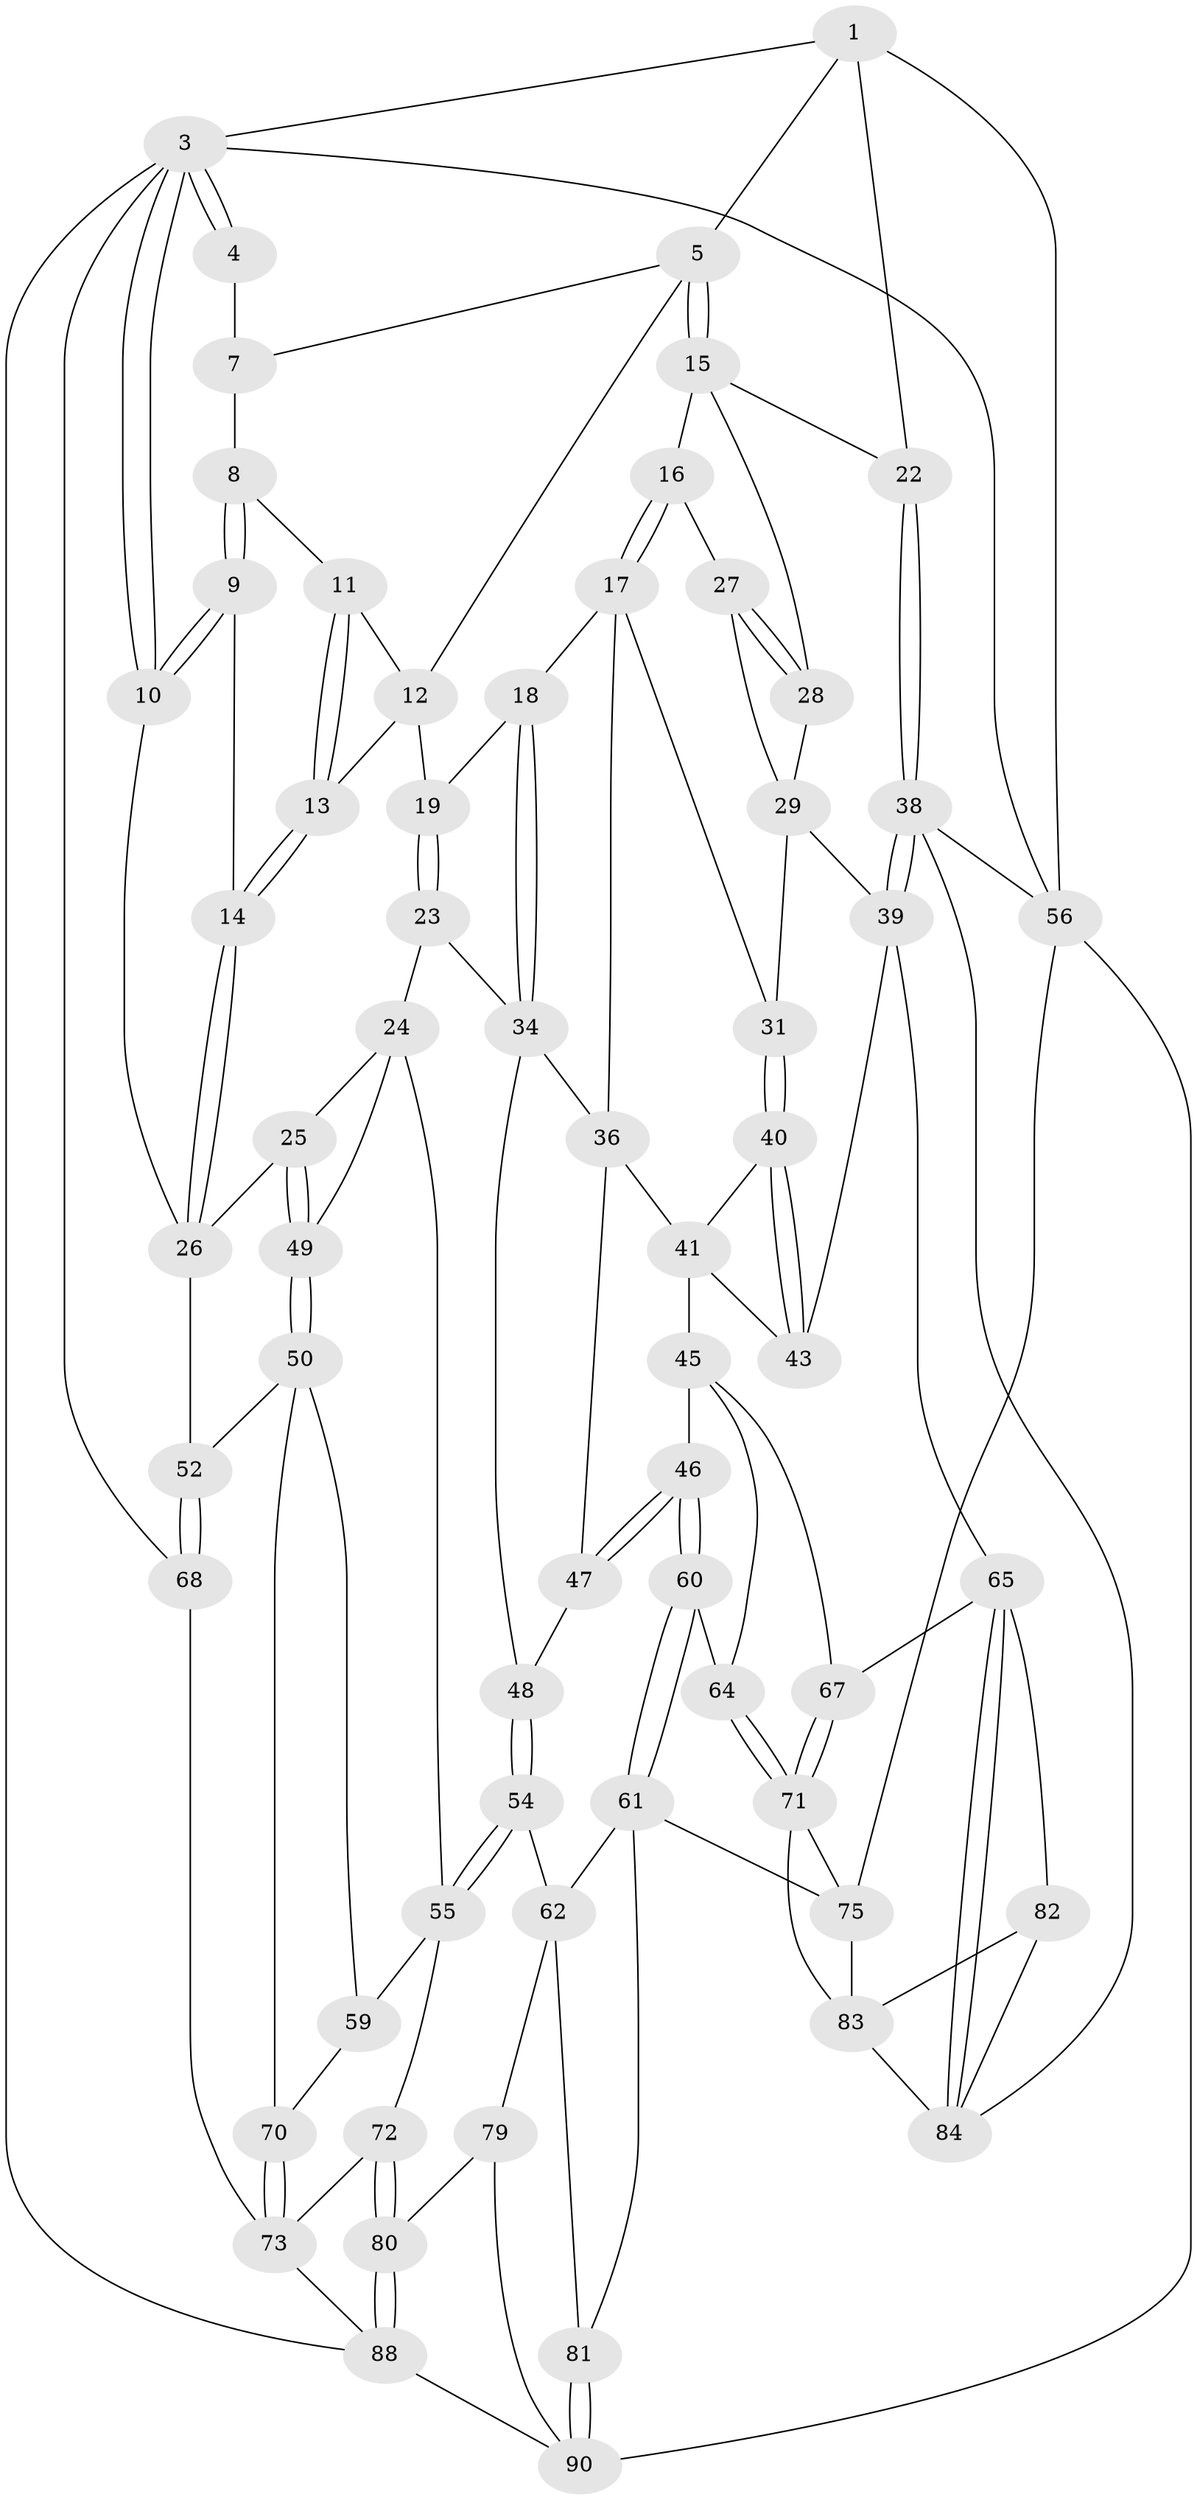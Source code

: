 // Generated by graph-tools (version 1.1) at 2025/52/02/27/25 19:52:37]
// undirected, 64 vertices, 142 edges
graph export_dot {
graph [start="1"]
  node [color=gray90,style=filled];
  1 [pos="+0.5435907347109837+0",super="+2"];
  3 [pos="+0+0",super="+69"];
  4 [pos="+0.1702320795645322+0"];
  5 [pos="+0.5436700068987563+0.10109584635382356",super="+6"];
  7 [pos="+0.18481808007432315+0"];
  8 [pos="+0.1876766363773714+0"];
  9 [pos="+0.10431437903799912+0.13774377475839242"];
  10 [pos="+0+0.24933412608223665"];
  11 [pos="+0.2099995810718874+0.0006413140338400388"];
  12 [pos="+0.341079987286627+0.1811316155189036",super="+20"];
  13 [pos="+0.21448991999521358+0.23057973631533055"];
  14 [pos="+0.18322172103473827+0.24495230701591186"];
  15 [pos="+0.5581107801497407+0.11759829489172399",super="+21"];
  16 [pos="+0.5895850601873992+0.18023321827455857"];
  17 [pos="+0.5941712412459157+0.22287161370775693",super="+32"];
  18 [pos="+0.4046535690188395+0.3026114195538097"];
  19 [pos="+0.3366303981760598+0.2492272341159904"];
  22 [pos="+1+0"];
  23 [pos="+0.24129584615424277+0.44555162923517116"];
  24 [pos="+0.21964794594331338+0.4424373289171388",super="+53"];
  25 [pos="+0.21814071331183138+0.44189652584775296"];
  26 [pos="+0.11102055365131966+0.36377038906231757",super="+33"];
  27 [pos="+0.660216131804166+0.1577712728826546"];
  28 [pos="+1+0"];
  29 [pos="+0.9224504071527014+0.21932280905587836",super="+30"];
  31 [pos="+0.8360678414682986+0.2903472583752875"];
  34 [pos="+0.4121925221303606+0.38140708574168297",super="+35"];
  36 [pos="+0.6088307325703003+0.34502542411830606",super="+37"];
  38 [pos="+1+0.7009680252902546",super="+57"];
  39 [pos="+1+0.6581238723156743",super="+42"];
  40 [pos="+0.8310376501504159+0.3139893272648492"];
  41 [pos="+0.7016250743667274+0.4530101775914852",super="+44"];
  43 [pos="+0.8503379850719219+0.5719090708102874"];
  45 [pos="+0.6134864156848526+0.5916908108405021",super="+63"];
  46 [pos="+0.5854920998289638+0.5870875837190704"];
  47 [pos="+0.5101370815294016+0.4666053521431009"];
  48 [pos="+0.3433210345505805+0.5728008350232119"];
  49 [pos="+0.09012658527897847+0.6034685115584023"];
  50 [pos="+0.08089365821852157+0.6060022889058239",super="+51"];
  52 [pos="+0+0.5807729322408421"];
  54 [pos="+0.3464575009416211+0.6482710676566282"];
  55 [pos="+0.2752218948211014+0.6915243035678735",super="+58"];
  56 [pos="+1+1",super="+89"];
  59 [pos="+0.15524470362967174+0.708848528138283"];
  60 [pos="+0.5080443684200963+0.6486402978689856"];
  61 [pos="+0.4170415083257338+0.670705802410846",super="+76"];
  62 [pos="+0.3837696996127844+0.6668294773571247",super="+78"];
  64 [pos="+0.5487404851004279+0.735171883659615"];
  65 [pos="+0.7168250574789917+0.7344247660656796",super="+66"];
  67 [pos="+0.6465302462054612+0.6904509024328007"];
  68 [pos="+0+0.8461532079157802"];
  70 [pos="+0.09426062809943841+0.7279216404136646"];
  71 [pos="+0.5611432525118188+0.7692031631381516",super="+74"];
  72 [pos="+0.23609390186984378+0.803318833953692"];
  73 [pos="+0.10481323558366006+0.8033445029549318",super="+77"];
  75 [pos="+0.5256127478013843+0.8356667297134569",super="+87"];
  79 [pos="+0.36580834003641877+0.8637336981908154"];
  80 [pos="+0.24254138458911065+0.8242462026456097"];
  81 [pos="+0.45183549155593333+0.8803227450079577"];
  82 [pos="+0.6846274137299648+0.7459080777514002"];
  83 [pos="+0.6374087346623686+0.7857395202083094",super="+86"];
  84 [pos="+0.7933787935321704+0.8700695056201101",super="+85"];
  88 [pos="+0.19221820440442394+0.9963379230199416",super="+92"];
  90 [pos="+0.46031033763683543+1",super="+91"];
  1 -- 5;
  1 -- 56;
  1 -- 3;
  1 -- 22;
  3 -- 4;
  3 -- 4;
  3 -- 10;
  3 -- 10;
  3 -- 56;
  3 -- 88;
  3 -- 68;
  4 -- 7;
  5 -- 15;
  5 -- 15;
  5 -- 12;
  5 -- 7;
  7 -- 8;
  8 -- 9;
  8 -- 9;
  8 -- 11;
  9 -- 10;
  9 -- 10;
  9 -- 14;
  10 -- 26;
  11 -- 12;
  11 -- 13;
  11 -- 13;
  12 -- 19;
  12 -- 13;
  13 -- 14;
  13 -- 14;
  14 -- 26;
  14 -- 26;
  15 -- 16;
  15 -- 28;
  15 -- 22;
  16 -- 17;
  16 -- 17;
  16 -- 27;
  17 -- 18;
  17 -- 36;
  17 -- 31;
  18 -- 19;
  18 -- 34;
  18 -- 34;
  19 -- 23;
  19 -- 23;
  22 -- 38;
  22 -- 38;
  23 -- 24;
  23 -- 34;
  24 -- 25;
  24 -- 49;
  24 -- 55;
  25 -- 26;
  25 -- 49;
  25 -- 49;
  26 -- 52;
  27 -- 28;
  27 -- 28;
  27 -- 29;
  28 -- 29;
  29 -- 31;
  29 -- 39;
  31 -- 40;
  31 -- 40;
  34 -- 36;
  34 -- 48;
  36 -- 41;
  36 -- 47;
  38 -- 39;
  38 -- 39;
  38 -- 56;
  38 -- 84;
  39 -- 65;
  39 -- 43;
  40 -- 41;
  40 -- 43;
  40 -- 43;
  41 -- 43;
  41 -- 45;
  45 -- 46;
  45 -- 64;
  45 -- 67;
  46 -- 47;
  46 -- 47;
  46 -- 60;
  46 -- 60;
  47 -- 48;
  48 -- 54;
  48 -- 54;
  49 -- 50;
  49 -- 50;
  50 -- 59;
  50 -- 52;
  50 -- 70;
  52 -- 68;
  52 -- 68;
  54 -- 55;
  54 -- 55;
  54 -- 62;
  55 -- 72;
  55 -- 59;
  56 -- 90;
  56 -- 75;
  59 -- 70;
  60 -- 61;
  60 -- 61;
  60 -- 64;
  61 -- 62;
  61 -- 81;
  61 -- 75;
  62 -- 81;
  62 -- 79;
  64 -- 71;
  64 -- 71;
  65 -- 84;
  65 -- 84;
  65 -- 82;
  65 -- 67;
  67 -- 71;
  67 -- 71;
  68 -- 73;
  70 -- 73;
  70 -- 73;
  71 -- 75;
  71 -- 83;
  72 -- 73;
  72 -- 80;
  72 -- 80;
  73 -- 88;
  75 -- 83;
  79 -- 80;
  79 -- 90;
  80 -- 88;
  80 -- 88;
  81 -- 90;
  81 -- 90;
  82 -- 83;
  82 -- 84;
  83 -- 84;
  88 -- 90;
}
